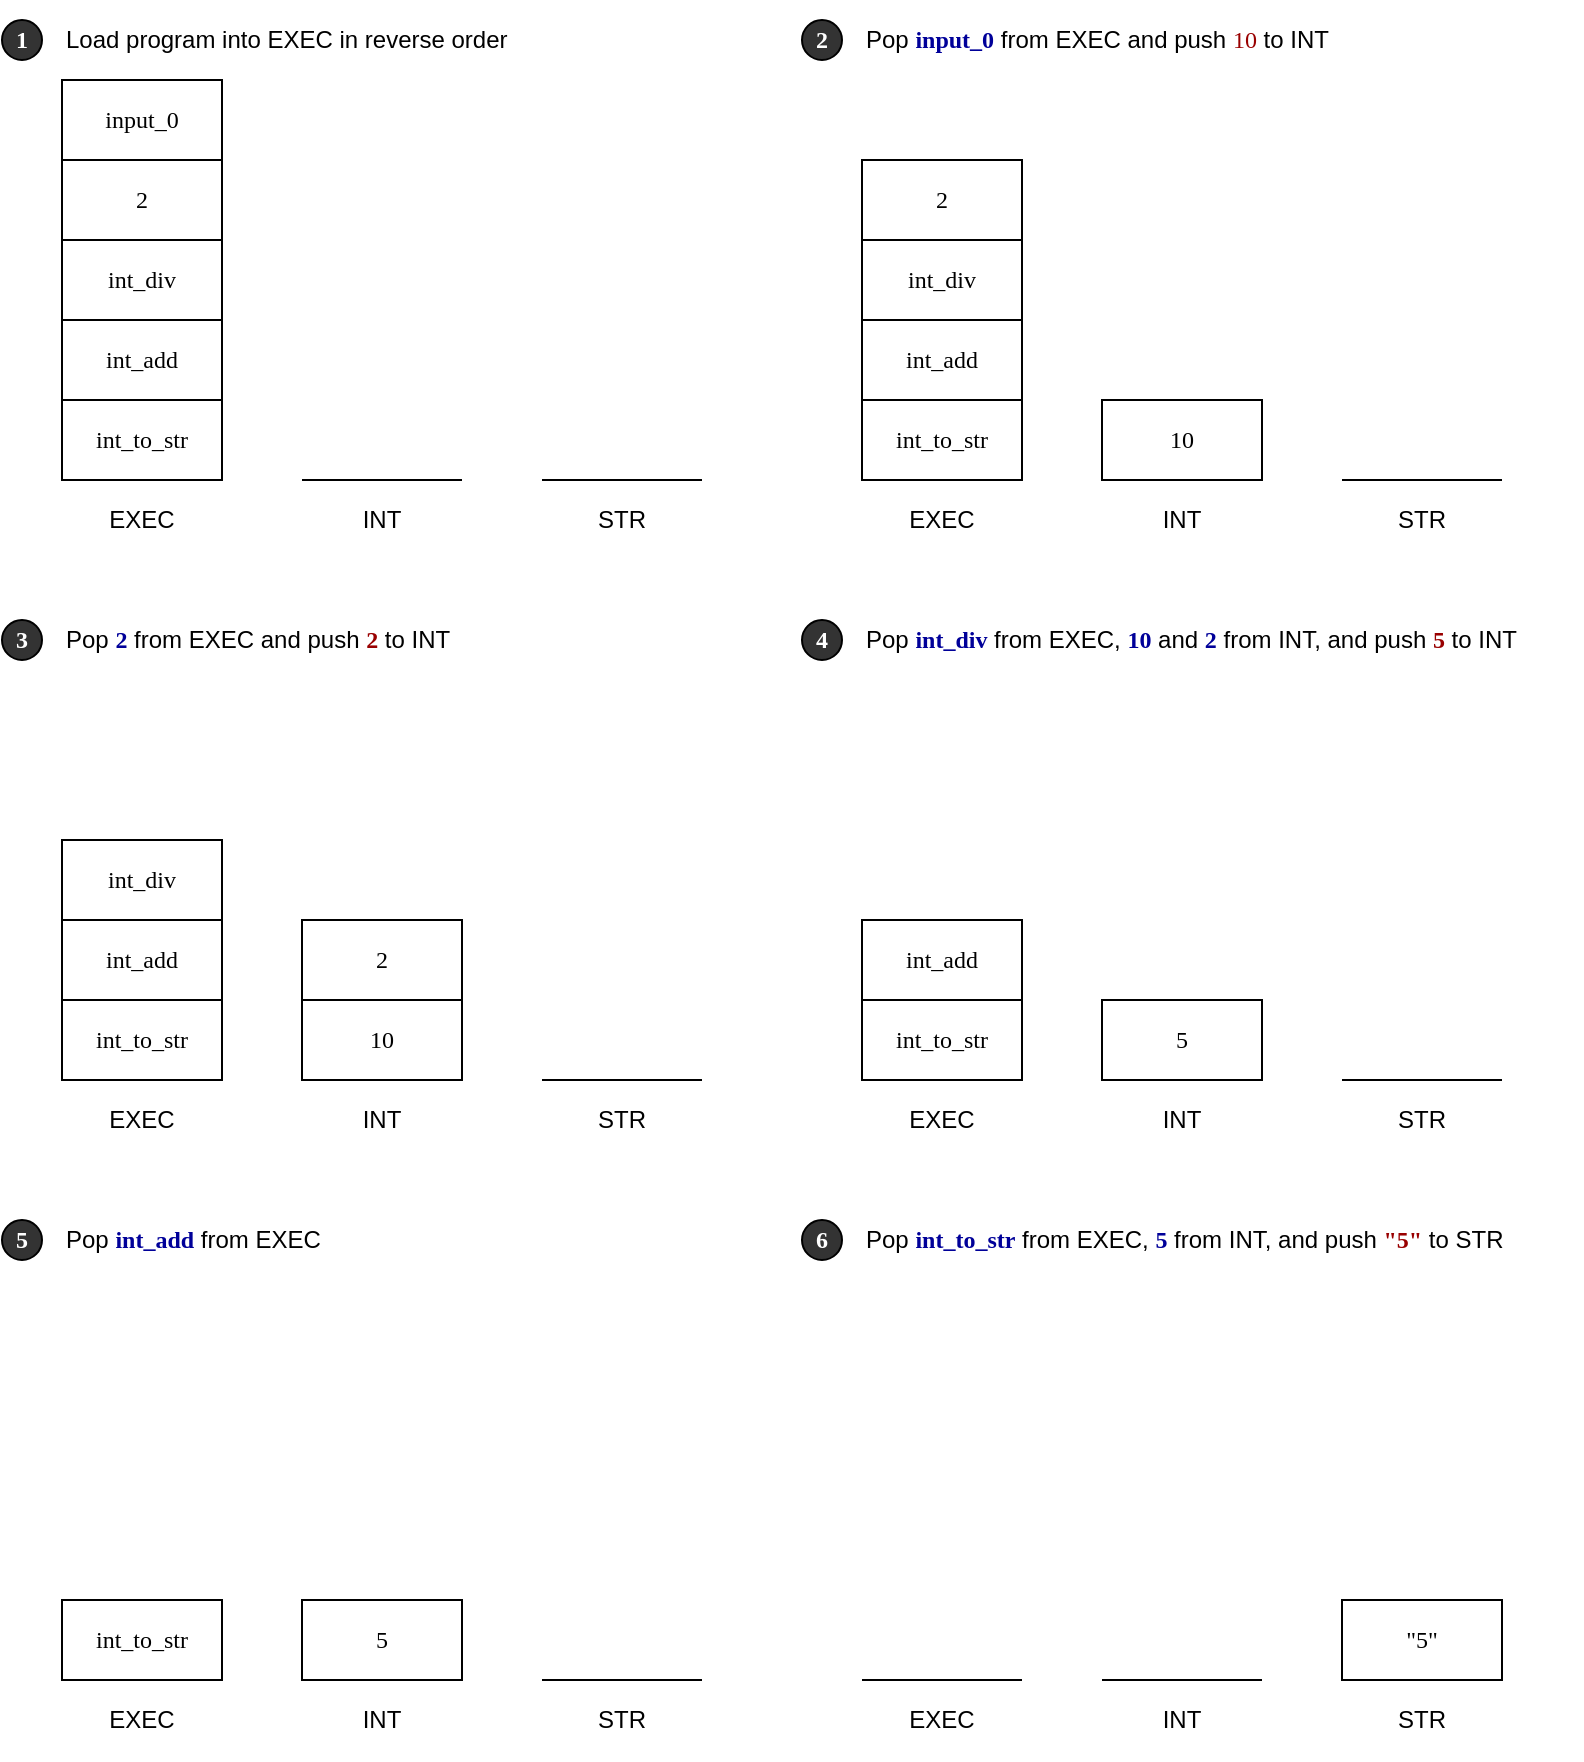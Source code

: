 <mxfile pages="4">
    <diagram id="H7Iwgl3brvasWlT-_a3R" name="Push">
        <mxGraphModel dx="992" dy="675" grid="1" gridSize="10" guides="1" tooltips="1" connect="1" arrows="1" fold="1" page="1" pageScale="1" pageWidth="400" pageHeight="300" math="0" shadow="0">
            <root>
                <mxCell id="0"/>
                <mxCell id="1" parent="0"/>
                <mxCell id="16" value="input_0" style="rounded=0;whiteSpace=wrap;html=1;fillColor=none;fontFamily=Lucida Console;" parent="1" vertex="1">
                    <mxGeometry x="40" y="40" width="80" height="40" as="geometry"/>
                </mxCell>
                <mxCell id="6xQM8Q6v_0f8D6LPPU9K-16" value="2" style="rounded=0;whiteSpace=wrap;html=1;fillColor=none;fontFamily=Lucida Console;" parent="1" vertex="1">
                    <mxGeometry x="40" y="80" width="80" height="40" as="geometry"/>
                </mxCell>
                <mxCell id="6xQM8Q6v_0f8D6LPPU9K-18" value="EXEC" style="text;html=1;strokeColor=none;fillColor=none;align=center;verticalAlign=middle;whiteSpace=wrap;rounded=0;" parent="1" vertex="1">
                    <mxGeometry x="40" y="240" width="80" height="40" as="geometry"/>
                </mxCell>
                <mxCell id="6xQM8Q6v_0f8D6LPPU9K-19" value="int_div" style="rounded=0;whiteSpace=wrap;html=1;fillColor=none;fontFamily=Lucida Console;" parent="1" vertex="1">
                    <mxGeometry x="40" y="120" width="80" height="40" as="geometry"/>
                </mxCell>
                <mxCell id="WNEHJ5weRsav_e6VtRck-16" value="int_to_str" style="rounded=0;whiteSpace=wrap;html=1;fillColor=none;fontFamily=Lucida Console;" parent="1" vertex="1">
                    <mxGeometry x="40" y="200" width="80" height="40" as="geometry"/>
                </mxCell>
                <mxCell id="WNEHJ5weRsav_e6VtRck-17" value="int_add" style="rounded=0;whiteSpace=wrap;html=1;fillColor=none;fontFamily=Lucida Console;" parent="1" vertex="1">
                    <mxGeometry x="40" y="160" width="80" height="40" as="geometry"/>
                </mxCell>
                <mxCell id="WNEHJ5weRsav_e6VtRck-18" value="INT" style="text;html=1;strokeColor=none;fillColor=none;align=center;verticalAlign=middle;whiteSpace=wrap;rounded=0;" parent="1" vertex="1">
                    <mxGeometry x="160" y="240" width="80" height="40" as="geometry"/>
                </mxCell>
                <mxCell id="WNEHJ5weRsav_e6VtRck-19" value="STR" style="text;html=1;strokeColor=none;fillColor=none;align=center;verticalAlign=middle;whiteSpace=wrap;rounded=0;" parent="1" vertex="1">
                    <mxGeometry x="280" y="240" width="80" height="40" as="geometry"/>
                </mxCell>
                <mxCell id="WNEHJ5weRsav_e6VtRck-20" value="" style="endArrow=none;html=1;fontFamily=Lucida Console;exitX=0;exitY=0;exitDx=0;exitDy=0;entryX=1;entryY=0;entryDx=0;entryDy=0;" parent="1" source="WNEHJ5weRsav_e6VtRck-18" target="WNEHJ5weRsav_e6VtRck-18" edge="1">
                    <mxGeometry width="50" height="50" relative="1" as="geometry">
                        <mxPoint x="230" y="210" as="sourcePoint"/>
                        <mxPoint x="280" y="160" as="targetPoint"/>
                    </mxGeometry>
                </mxCell>
                <mxCell id="WNEHJ5weRsav_e6VtRck-21" value="" style="endArrow=none;html=1;fontFamily=Lucida Console;exitX=0;exitY=0;exitDx=0;exitDy=0;entryX=1;entryY=0;entryDx=0;entryDy=0;" parent="1" source="WNEHJ5weRsav_e6VtRck-19" target="WNEHJ5weRsav_e6VtRck-19" edge="1">
                    <mxGeometry width="50" height="50" relative="1" as="geometry">
                        <mxPoint x="170" y="250.0" as="sourcePoint"/>
                        <mxPoint x="250" y="250.0" as="targetPoint"/>
                    </mxGeometry>
                </mxCell>
                <mxCell id="WNEHJ5weRsav_e6VtRck-22" value="10" style="rounded=0;whiteSpace=wrap;html=1;fillColor=none;fontFamily=Lucida Console;strokeColor=#000000;" parent="1" vertex="1">
                    <mxGeometry x="560" y="200" width="80" height="40" as="geometry"/>
                </mxCell>
                <mxCell id="WNEHJ5weRsav_e6VtRck-23" value="2" style="rounded=0;whiteSpace=wrap;html=1;fillColor=none;fontFamily=Lucida Console;" parent="1" vertex="1">
                    <mxGeometry x="440" y="80" width="80" height="40" as="geometry"/>
                </mxCell>
                <mxCell id="WNEHJ5weRsav_e6VtRck-24" value="EXEC" style="text;html=1;strokeColor=none;fillColor=none;align=center;verticalAlign=middle;whiteSpace=wrap;rounded=0;" parent="1" vertex="1">
                    <mxGeometry x="440" y="240" width="80" height="40" as="geometry"/>
                </mxCell>
                <mxCell id="WNEHJ5weRsav_e6VtRck-25" value="int_div" style="rounded=0;whiteSpace=wrap;html=1;fillColor=none;fontFamily=Lucida Console;" parent="1" vertex="1">
                    <mxGeometry x="440" y="120" width="80" height="40" as="geometry"/>
                </mxCell>
                <mxCell id="WNEHJ5weRsav_e6VtRck-26" value="int_to_str" style="rounded=0;whiteSpace=wrap;html=1;fillColor=none;fontFamily=Lucida Console;" parent="1" vertex="1">
                    <mxGeometry x="440" y="200" width="80" height="40" as="geometry"/>
                </mxCell>
                <mxCell id="WNEHJ5weRsav_e6VtRck-27" value="int_add" style="rounded=0;whiteSpace=wrap;html=1;fillColor=none;fontFamily=Lucida Console;" parent="1" vertex="1">
                    <mxGeometry x="440" y="160" width="80" height="40" as="geometry"/>
                </mxCell>
                <mxCell id="WNEHJ5weRsav_e6VtRck-28" value="INT" style="text;html=1;strokeColor=none;fillColor=none;align=center;verticalAlign=middle;whiteSpace=wrap;rounded=0;" parent="1" vertex="1">
                    <mxGeometry x="560" y="240" width="80" height="40" as="geometry"/>
                </mxCell>
                <mxCell id="WNEHJ5weRsav_e6VtRck-29" value="STR" style="text;html=1;strokeColor=none;fillColor=none;align=center;verticalAlign=middle;whiteSpace=wrap;rounded=0;" parent="1" vertex="1">
                    <mxGeometry x="680" y="240" width="80" height="40" as="geometry"/>
                </mxCell>
                <mxCell id="WNEHJ5weRsav_e6VtRck-31" value="" style="endArrow=none;html=1;fontFamily=Lucida Console;exitX=0;exitY=0;exitDx=0;exitDy=0;entryX=1;entryY=0;entryDx=0;entryDy=0;" parent="1" source="WNEHJ5weRsav_e6VtRck-29" target="WNEHJ5weRsav_e6VtRck-29" edge="1">
                    <mxGeometry width="50" height="50" relative="1" as="geometry">
                        <mxPoint x="570" y="250.0" as="sourcePoint"/>
                        <mxPoint x="650" y="250.0" as="targetPoint"/>
                    </mxGeometry>
                </mxCell>
                <mxCell id="WNEHJ5weRsav_e6VtRck-32" value="10" style="rounded=0;whiteSpace=wrap;html=1;fillColor=none;fontFamily=Lucida Console;" parent="1" vertex="1">
                    <mxGeometry x="160" y="500" width="80" height="40" as="geometry"/>
                </mxCell>
                <mxCell id="WNEHJ5weRsav_e6VtRck-33" value="2" style="rounded=0;whiteSpace=wrap;html=1;fillColor=none;fontFamily=Lucida Console;strokeColor=#000000;" parent="1" vertex="1">
                    <mxGeometry x="160" y="460" width="80" height="40" as="geometry"/>
                </mxCell>
                <mxCell id="WNEHJ5weRsav_e6VtRck-34" value="EXEC" style="text;html=1;strokeColor=none;fillColor=none;align=center;verticalAlign=middle;whiteSpace=wrap;rounded=0;" parent="1" vertex="1">
                    <mxGeometry x="40" y="540" width="80" height="40" as="geometry"/>
                </mxCell>
                <mxCell id="WNEHJ5weRsav_e6VtRck-35" value="int_div" style="rounded=0;whiteSpace=wrap;html=1;fillColor=none;fontFamily=Lucida Console;" parent="1" vertex="1">
                    <mxGeometry x="40" y="420" width="80" height="40" as="geometry"/>
                </mxCell>
                <mxCell id="WNEHJ5weRsav_e6VtRck-36" value="int_to_str" style="rounded=0;whiteSpace=wrap;html=1;fillColor=none;fontFamily=Lucida Console;" parent="1" vertex="1">
                    <mxGeometry x="40" y="500" width="80" height="40" as="geometry"/>
                </mxCell>
                <mxCell id="WNEHJ5weRsav_e6VtRck-37" value="int_add" style="rounded=0;whiteSpace=wrap;html=1;fillColor=none;fontFamily=Lucida Console;" parent="1" vertex="1">
                    <mxGeometry x="40" y="460" width="80" height="40" as="geometry"/>
                </mxCell>
                <mxCell id="WNEHJ5weRsav_e6VtRck-38" value="INT" style="text;html=1;strokeColor=none;fillColor=none;align=center;verticalAlign=middle;whiteSpace=wrap;rounded=0;" parent="1" vertex="1">
                    <mxGeometry x="160" y="540" width="80" height="40" as="geometry"/>
                </mxCell>
                <mxCell id="WNEHJ5weRsav_e6VtRck-39" value="STR" style="text;html=1;strokeColor=none;fillColor=none;align=center;verticalAlign=middle;whiteSpace=wrap;rounded=0;" parent="1" vertex="1">
                    <mxGeometry x="280" y="540" width="80" height="40" as="geometry"/>
                </mxCell>
                <mxCell id="WNEHJ5weRsav_e6VtRck-40" value="" style="endArrow=none;html=1;fontFamily=Lucida Console;exitX=0;exitY=0;exitDx=0;exitDy=0;entryX=1;entryY=0;entryDx=0;entryDy=0;" parent="1" source="WNEHJ5weRsav_e6VtRck-39" target="WNEHJ5weRsav_e6VtRck-39" edge="1">
                    <mxGeometry width="50" height="50" relative="1" as="geometry">
                        <mxPoint x="170" y="550.0" as="sourcePoint"/>
                        <mxPoint x="250" y="550.0" as="targetPoint"/>
                    </mxGeometry>
                </mxCell>
                <mxCell id="WNEHJ5weRsav_e6VtRck-41" value="5" style="rounded=0;whiteSpace=wrap;html=1;fillColor=none;fontFamily=Lucida Console;strokeColor=#000000;" parent="1" vertex="1">
                    <mxGeometry x="560" y="500" width="80" height="40" as="geometry"/>
                </mxCell>
                <mxCell id="WNEHJ5weRsav_e6VtRck-43" value="EXEC" style="text;html=1;strokeColor=none;fillColor=none;align=center;verticalAlign=middle;whiteSpace=wrap;rounded=0;" parent="1" vertex="1">
                    <mxGeometry x="440" y="540" width="80" height="40" as="geometry"/>
                </mxCell>
                <mxCell id="WNEHJ5weRsav_e6VtRck-45" value="int_to_str" style="rounded=0;whiteSpace=wrap;html=1;fillColor=none;fontFamily=Lucida Console;" parent="1" vertex="1">
                    <mxGeometry x="440" y="500" width="80" height="40" as="geometry"/>
                </mxCell>
                <mxCell id="WNEHJ5weRsav_e6VtRck-46" value="int_add" style="rounded=0;whiteSpace=wrap;html=1;fillColor=none;fontFamily=Lucida Console;" parent="1" vertex="1">
                    <mxGeometry x="440" y="460" width="80" height="40" as="geometry"/>
                </mxCell>
                <mxCell id="WNEHJ5weRsav_e6VtRck-47" value="INT" style="text;html=1;strokeColor=none;fillColor=none;align=center;verticalAlign=middle;whiteSpace=wrap;rounded=0;" parent="1" vertex="1">
                    <mxGeometry x="560" y="540" width="80" height="40" as="geometry"/>
                </mxCell>
                <mxCell id="WNEHJ5weRsav_e6VtRck-48" value="STR" style="text;html=1;strokeColor=none;fillColor=none;align=center;verticalAlign=middle;whiteSpace=wrap;rounded=0;" parent="1" vertex="1">
                    <mxGeometry x="680" y="540" width="80" height="40" as="geometry"/>
                </mxCell>
                <mxCell id="WNEHJ5weRsav_e6VtRck-49" value="" style="endArrow=none;html=1;fontFamily=Lucida Console;exitX=0;exitY=0;exitDx=0;exitDy=0;entryX=1;entryY=0;entryDx=0;entryDy=0;" parent="1" source="WNEHJ5weRsav_e6VtRck-48" target="WNEHJ5weRsav_e6VtRck-48" edge="1">
                    <mxGeometry width="50" height="50" relative="1" as="geometry">
                        <mxPoint x="570" y="550.0" as="sourcePoint"/>
                        <mxPoint x="650" y="550.0" as="targetPoint"/>
                    </mxGeometry>
                </mxCell>
                <mxCell id="WNEHJ5weRsav_e6VtRck-50" value="5" style="rounded=0;whiteSpace=wrap;html=1;fillColor=none;fontFamily=Lucida Console;" parent="1" vertex="1">
                    <mxGeometry x="160" y="800" width="80" height="40" as="geometry"/>
                </mxCell>
                <mxCell id="WNEHJ5weRsav_e6VtRck-51" value="EXEC" style="text;html=1;strokeColor=none;fillColor=none;align=center;verticalAlign=middle;whiteSpace=wrap;rounded=0;" parent="1" vertex="1">
                    <mxGeometry x="40" y="840" width="80" height="40" as="geometry"/>
                </mxCell>
                <mxCell id="WNEHJ5weRsav_e6VtRck-52" value="int_to_str" style="rounded=0;whiteSpace=wrap;html=1;fillColor=none;fontFamily=Lucida Console;" parent="1" vertex="1">
                    <mxGeometry x="40" y="800" width="80" height="40" as="geometry"/>
                </mxCell>
                <mxCell id="WNEHJ5weRsav_e6VtRck-54" value="INT" style="text;html=1;strokeColor=none;fillColor=none;align=center;verticalAlign=middle;whiteSpace=wrap;rounded=0;" parent="1" vertex="1">
                    <mxGeometry x="160" y="840" width="80" height="40" as="geometry"/>
                </mxCell>
                <mxCell id="WNEHJ5weRsav_e6VtRck-55" value="STR" style="text;html=1;strokeColor=none;fillColor=none;align=center;verticalAlign=middle;whiteSpace=wrap;rounded=0;" parent="1" vertex="1">
                    <mxGeometry x="280" y="840" width="80" height="40" as="geometry"/>
                </mxCell>
                <mxCell id="WNEHJ5weRsav_e6VtRck-56" value="" style="endArrow=none;html=1;fontFamily=Lucida Console;exitX=0;exitY=0;exitDx=0;exitDy=0;entryX=1;entryY=0;entryDx=0;entryDy=0;" parent="1" source="WNEHJ5weRsav_e6VtRck-55" target="WNEHJ5weRsav_e6VtRck-55" edge="1">
                    <mxGeometry width="50" height="50" relative="1" as="geometry">
                        <mxPoint x="170" y="850.0" as="sourcePoint"/>
                        <mxPoint x="250" y="850.0" as="targetPoint"/>
                    </mxGeometry>
                </mxCell>
                <mxCell id="WNEHJ5weRsav_e6VtRck-57" value="&quot;5&quot;" style="rounded=0;whiteSpace=wrap;html=1;fillColor=none;fontFamily=Lucida Console;strokeColor=#000000;" parent="1" vertex="1">
                    <mxGeometry x="680" y="800" width="80" height="40" as="geometry"/>
                </mxCell>
                <mxCell id="WNEHJ5weRsav_e6VtRck-58" value="EXEC" style="text;html=1;strokeColor=none;fillColor=none;align=center;verticalAlign=middle;whiteSpace=wrap;rounded=0;" parent="1" vertex="1">
                    <mxGeometry x="440" y="840" width="80" height="40" as="geometry"/>
                </mxCell>
                <mxCell id="WNEHJ5weRsav_e6VtRck-60" value="INT" style="text;html=1;strokeColor=none;fillColor=none;align=center;verticalAlign=middle;whiteSpace=wrap;rounded=0;" parent="1" vertex="1">
                    <mxGeometry x="560" y="840" width="80" height="40" as="geometry"/>
                </mxCell>
                <mxCell id="WNEHJ5weRsav_e6VtRck-61" value="STR" style="text;html=1;strokeColor=none;fillColor=none;align=center;verticalAlign=middle;whiteSpace=wrap;rounded=0;" parent="1" vertex="1">
                    <mxGeometry x="680" y="840" width="80" height="40" as="geometry"/>
                </mxCell>
                <mxCell id="WNEHJ5weRsav_e6VtRck-63" value="" style="endArrow=none;html=1;fontFamily=Lucida Console;exitX=0;exitY=0;exitDx=0;exitDy=0;entryX=1;entryY=0;entryDx=0;entryDy=0;" parent="1" source="WNEHJ5weRsav_e6VtRck-58" target="WNEHJ5weRsav_e6VtRck-58" edge="1">
                    <mxGeometry width="50" height="50" relative="1" as="geometry">
                        <mxPoint x="290" y="850" as="sourcePoint"/>
                        <mxPoint x="370" y="850" as="targetPoint"/>
                    </mxGeometry>
                </mxCell>
                <mxCell id="WNEHJ5weRsav_e6VtRck-64" value="" style="endArrow=none;html=1;fontFamily=Lucida Console;exitX=0;exitY=0;exitDx=0;exitDy=0;entryX=1;entryY=0;entryDx=0;entryDy=0;" parent="1" source="WNEHJ5weRsav_e6VtRck-60" target="WNEHJ5weRsav_e6VtRck-60" edge="1">
                    <mxGeometry width="50" height="50" relative="1" as="geometry">
                        <mxPoint x="450" y="850" as="sourcePoint"/>
                        <mxPoint x="530" y="850" as="targetPoint"/>
                    </mxGeometry>
                </mxCell>
                <mxCell id="WNEHJ5weRsav_e6VtRck-66" value="1" style="ellipse;whiteSpace=wrap;html=1;aspect=fixed;fontFamily=Lucida Console;fillColor=#333333;fontStyle=1;fontColor=#FFFFFF;" parent="1" vertex="1">
                    <mxGeometry x="10" y="10" width="20" height="20" as="geometry"/>
                </mxCell>
                <mxCell id="WNEHJ5weRsav_e6VtRck-67" value="2" style="ellipse;whiteSpace=wrap;html=1;aspect=fixed;fontFamily=Lucida Console;fillColor=#333333;fontStyle=1;fontColor=#FFFFFF;" parent="1" vertex="1">
                    <mxGeometry x="410" y="10" width="20" height="20" as="geometry"/>
                </mxCell>
                <mxCell id="WNEHJ5weRsav_e6VtRck-68" value="3" style="ellipse;whiteSpace=wrap;html=1;aspect=fixed;fontFamily=Lucida Console;fillColor=#333333;fontStyle=1;fontColor=#FFFFFF;" parent="1" vertex="1">
                    <mxGeometry x="10" y="310" width="20" height="20" as="geometry"/>
                </mxCell>
                <mxCell id="WNEHJ5weRsav_e6VtRck-69" value="4" style="ellipse;whiteSpace=wrap;html=1;aspect=fixed;fontFamily=Lucida Console;fillColor=#333333;fontStyle=1;fontColor=#FFFFFF;" parent="1" vertex="1">
                    <mxGeometry x="410" y="310" width="20" height="20" as="geometry"/>
                </mxCell>
                <mxCell id="WNEHJ5weRsav_e6VtRck-70" value="5" style="ellipse;whiteSpace=wrap;html=1;aspect=fixed;fontFamily=Lucida Console;fillColor=#333333;fontStyle=1;fontColor=#FFFFFF;" parent="1" vertex="1">
                    <mxGeometry x="10" y="610" width="20" height="20" as="geometry"/>
                </mxCell>
                <mxCell id="WNEHJ5weRsav_e6VtRck-71" value="6" style="ellipse;whiteSpace=wrap;html=1;aspect=fixed;fontFamily=Lucida Console;fillColor=#333333;fontStyle=1;fontColor=#FFFFFF;" parent="1" vertex="1">
                    <mxGeometry x="410" y="610" width="20" height="20" as="geometry"/>
                </mxCell>
                <mxCell id="WNEHJ5weRsav_e6VtRck-72" value="Load program into EXEC in reverse order" style="text;html=1;strokeColor=none;fillColor=none;align=left;verticalAlign=middle;whiteSpace=wrap;rounded=0;fontFamily=Helvetica;fontColor=#000000;" parent="1" vertex="1">
                    <mxGeometry x="40" width="360" height="40" as="geometry"/>
                </mxCell>
                <mxCell id="WNEHJ5weRsav_e6VtRck-73" value="Pop &lt;font color=&quot;#000099&quot; face=&quot;Lucida Console&quot;&gt;&lt;b&gt;input_0&lt;/b&gt;&lt;/font&gt; from EXEC and push &lt;font color=&quot;#990000&quot; face=&quot;Lucida Console&quot;&gt;10&lt;/font&gt; to INT" style="text;html=1;strokeColor=none;fillColor=none;align=left;verticalAlign=middle;whiteSpace=wrap;rounded=0;fontFamily=Helvetica;fontColor=#000000;" parent="1" vertex="1">
                    <mxGeometry x="440" width="360" height="40" as="geometry"/>
                </mxCell>
                <mxCell id="18" value="Pop &lt;font color=&quot;#000099&quot; face=&quot;Lucida Console&quot;&gt;&lt;b&gt;2&lt;/b&gt;&lt;/font&gt; from EXEC and push &lt;font face=&quot;Lucida Console&quot; color=&quot;#990000&quot;&gt;&lt;b&gt;2&lt;/b&gt;&lt;/font&gt; to INT" style="text;html=1;strokeColor=none;fillColor=none;align=left;verticalAlign=middle;whiteSpace=wrap;rounded=0;fontFamily=Helvetica;fontColor=#000000;" parent="1" vertex="1">
                    <mxGeometry x="40" y="300" width="360" height="40" as="geometry"/>
                </mxCell>
                <mxCell id="19" value="Pop &lt;font color=&quot;#000099&quot; face=&quot;Lucida Console&quot;&gt;&lt;b&gt;int_div&lt;/b&gt;&lt;/font&gt;&amp;nbsp;from EXEC, &lt;font color=&quot;#000099&quot; face=&quot;Lucida Console&quot;&gt;&lt;b&gt;10&lt;/b&gt;&lt;/font&gt; and &lt;font color=&quot;#000099&quot; face=&quot;Lucida Console&quot;&gt;&lt;b&gt;2&lt;/b&gt;&lt;/font&gt; from INT, and push &lt;font color=&quot;#990000&quot; face=&quot;Lucida Console&quot;&gt;&lt;b&gt;5&lt;/b&gt;&lt;/font&gt; to INT" style="text;html=1;strokeColor=none;fillColor=none;align=left;verticalAlign=middle;whiteSpace=wrap;rounded=0;fontFamily=Helvetica;fontColor=#000000;" parent="1" vertex="1">
                    <mxGeometry x="440" y="300" width="360" height="40" as="geometry"/>
                </mxCell>
                <mxCell id="20" value="Pop &lt;font color=&quot;#000099&quot; face=&quot;Lucida Console&quot;&gt;&lt;b&gt;int_add&lt;/b&gt;&lt;/font&gt;&amp;nbsp;from EXEC" style="text;html=1;strokeColor=none;fillColor=none;align=left;verticalAlign=middle;whiteSpace=wrap;rounded=0;fontFamily=Helvetica;fontColor=#000000;" parent="1" vertex="1">
                    <mxGeometry x="40" y="600" width="360" height="40" as="geometry"/>
                </mxCell>
                <mxCell id="21" value="Pop &lt;font color=&quot;#000099&quot; face=&quot;Lucida Console&quot;&gt;&lt;b&gt;int_to_str&lt;/b&gt;&lt;/font&gt; from EXEC, &lt;font color=&quot;#000099&quot; face=&quot;Lucida Console&quot;&gt;&lt;b&gt;5&lt;/b&gt;&lt;/font&gt; from INT, and push &lt;font color=&quot;#990000&quot; face=&quot;Lucida Console&quot;&gt;&lt;b&gt;&quot;5&quot;&lt;/b&gt;&lt;/font&gt; to STR" style="text;html=1;strokeColor=none;fillColor=none;align=left;verticalAlign=middle;whiteSpace=wrap;rounded=0;fontFamily=Helvetica;fontColor=#000000;" parent="1" vertex="1">
                    <mxGeometry x="440" y="600" width="360" height="40" as="geometry"/>
                </mxCell>
            </root>
        </mxGraphModel>
    </diagram>
    <diagram id="cd3K20fKQtpPDqucXLkY" name="Crossover">
        <mxGraphModel dx="493" dy="902" grid="1" gridSize="10" guides="1" tooltips="1" connect="1" arrows="1" fold="1" page="1" pageScale="1" pageWidth="400" pageHeight="300" math="0" shadow="0">
            <root>
                <mxCell id="0"/>
                <mxCell id="1" parent="0"/>
                <mxCell id="odaUYaOTkoWNbO_-5UAi-1" value="y" style="rounded=1;whiteSpace=wrap;html=1;fillColor=#D5E8D4;fontFamily=Lucida Console;" parent="1" vertex="1">
                    <mxGeometry x="130" y="100" width="40" height="40" as="geometry"/>
                </mxCell>
                <mxCell id="odaUYaOTkoWNbO_-5UAi-3" value="1" style="rounded=1;whiteSpace=wrap;html=1;fillColor=#D5E8D4;fontFamily=Lucida Console;" parent="1" vertex="1">
                    <mxGeometry x="100" y="160" width="40" height="40" as="geometry"/>
                </mxCell>
                <mxCell id="odaUYaOTkoWNbO_-5UAi-4" value="x" style="rounded=1;whiteSpace=wrap;html=1;fillColor=#D5E8D4;fontFamily=Lucida Console;" parent="1" vertex="1">
                    <mxGeometry x="40" y="160" width="40" height="40" as="geometry"/>
                </mxCell>
                <mxCell id="odaUYaOTkoWNbO_-5UAi-5" value="sub" style="rounded=1;whiteSpace=wrap;html=1;fillColor=#D5E8D4;fontFamily=Lucida Console;" parent="1" vertex="1">
                    <mxGeometry x="70" y="100" width="40" height="40" as="geometry"/>
                </mxCell>
                <mxCell id="odaUYaOTkoWNbO_-5UAi-6" value="mult" style="rounded=1;whiteSpace=wrap;html=1;fillColor=#D5E8D4;fontFamily=Lucida Console;" parent="1" vertex="1">
                    <mxGeometry x="100" y="40" width="40" height="40" as="geometry"/>
                </mxCell>
                <mxCell id="odaUYaOTkoWNbO_-5UAi-7" value="" style="endArrow=none;html=1;rounded=0;exitX=0.5;exitY=0;exitDx=0;exitDy=0;entryX=0.5;entryY=1;entryDx=0;entryDy=0;fontFamily=Lucida Console;" parent="1" source="odaUYaOTkoWNbO_-5UAi-5" target="odaUYaOTkoWNbO_-5UAi-6" edge="1">
                    <mxGeometry width="50" height="50" relative="1" as="geometry">
                        <mxPoint x="170" y="120" as="sourcePoint"/>
                        <mxPoint x="220" y="70" as="targetPoint"/>
                    </mxGeometry>
                </mxCell>
                <mxCell id="odaUYaOTkoWNbO_-5UAi-8" value="" style="endArrow=none;html=1;rounded=0;exitX=0.5;exitY=0;exitDx=0;exitDy=0;entryX=0.5;entryY=1;entryDx=0;entryDy=0;fontFamily=Lucida Console;" parent="1" source="odaUYaOTkoWNbO_-5UAi-1" target="odaUYaOTkoWNbO_-5UAi-6" edge="1">
                    <mxGeometry width="50" height="50" relative="1" as="geometry">
                        <mxPoint x="100" y="110" as="sourcePoint"/>
                        <mxPoint x="130" y="90.0" as="targetPoint"/>
                    </mxGeometry>
                </mxCell>
                <mxCell id="odaUYaOTkoWNbO_-5UAi-9" value="" style="endArrow=none;html=1;rounded=0;exitX=0.5;exitY=0;exitDx=0;exitDy=0;entryX=0.5;entryY=1;entryDx=0;entryDy=0;fontFamily=Lucida Console;" parent="1" source="odaUYaOTkoWNbO_-5UAi-4" target="odaUYaOTkoWNbO_-5UAi-5" edge="1">
                    <mxGeometry width="50" height="50" relative="1" as="geometry">
                        <mxPoint x="110" y="120" as="sourcePoint"/>
                        <mxPoint x="140" y="100.0" as="targetPoint"/>
                    </mxGeometry>
                </mxCell>
                <mxCell id="odaUYaOTkoWNbO_-5UAi-10" value="" style="endArrow=none;html=1;rounded=0;exitX=0.5;exitY=0;exitDx=0;exitDy=0;entryX=0.5;entryY=1;entryDx=0;entryDy=0;fontFamily=Lucida Console;" parent="1" source="odaUYaOTkoWNbO_-5UAi-3" target="odaUYaOTkoWNbO_-5UAi-5" edge="1">
                    <mxGeometry width="50" height="50" relative="1" as="geometry">
                        <mxPoint x="70" y="170" as="sourcePoint"/>
                        <mxPoint x="100" y="150" as="targetPoint"/>
                    </mxGeometry>
                </mxCell>
                <mxCell id="odaUYaOTkoWNbO_-5UAi-11" value="sin" style="rounded=1;whiteSpace=wrap;html=1;fillColor=#D4E1F5;fontFamily=Lucida Console;" parent="1" vertex="1">
                    <mxGeometry x="320" y="100" width="40" height="40" as="geometry"/>
                </mxCell>
                <mxCell id="odaUYaOTkoWNbO_-5UAi-12" value="y" style="rounded=1;whiteSpace=wrap;html=1;fillColor=#D4E1F5;fontFamily=Lucida Console;" parent="1" vertex="1">
                    <mxGeometry x="320" y="160" width="40" height="40" as="geometry"/>
                </mxCell>
                <mxCell id="odaUYaOTkoWNbO_-5UAi-13" value="x" style="rounded=1;whiteSpace=wrap;html=1;fillColor=#D4E1F5;fontFamily=Lucida Console;" parent="1" vertex="1">
                    <mxGeometry x="260" y="160" width="40" height="40" as="geometry"/>
                </mxCell>
                <mxCell id="odaUYaOTkoWNbO_-5UAi-14" value="neg" style="rounded=1;whiteSpace=wrap;html=1;fillColor=#D4E1F5;fontFamily=Lucida Console;" parent="1" vertex="1">
                    <mxGeometry x="260" y="100" width="40" height="40" as="geometry"/>
                </mxCell>
                <mxCell id="odaUYaOTkoWNbO_-5UAi-15" value="add" style="rounded=1;whiteSpace=wrap;html=1;fillColor=#D4E1F5;fontFamily=Lucida Console;" parent="1" vertex="1">
                    <mxGeometry x="290" y="40" width="40" height="40" as="geometry"/>
                </mxCell>
                <mxCell id="odaUYaOTkoWNbO_-5UAi-16" value="" style="endArrow=none;html=1;rounded=0;exitX=0.5;exitY=0;exitDx=0;exitDy=0;entryX=0.5;entryY=1;entryDx=0;entryDy=0;fontFamily=Lucida Console;" parent="1" source="odaUYaOTkoWNbO_-5UAi-14" target="odaUYaOTkoWNbO_-5UAi-15" edge="1">
                    <mxGeometry width="50" height="50" relative="1" as="geometry">
                        <mxPoint x="360" y="120" as="sourcePoint"/>
                        <mxPoint x="410" y="70" as="targetPoint"/>
                    </mxGeometry>
                </mxCell>
                <mxCell id="odaUYaOTkoWNbO_-5UAi-17" value="" style="endArrow=none;html=1;rounded=0;exitX=0.5;exitY=0;exitDx=0;exitDy=0;entryX=0.5;entryY=1;entryDx=0;entryDy=0;fontFamily=Lucida Console;" parent="1" source="odaUYaOTkoWNbO_-5UAi-11" target="odaUYaOTkoWNbO_-5UAi-15" edge="1">
                    <mxGeometry width="50" height="50" relative="1" as="geometry">
                        <mxPoint x="290" y="110" as="sourcePoint"/>
                        <mxPoint x="320" y="90.0" as="targetPoint"/>
                    </mxGeometry>
                </mxCell>
                <mxCell id="odaUYaOTkoWNbO_-5UAi-18" value="" style="endArrow=none;html=1;rounded=0;exitX=0.5;exitY=0;exitDx=0;exitDy=0;entryX=0.5;entryY=1;entryDx=0;entryDy=0;fontFamily=Lucida Console;" parent="1" source="odaUYaOTkoWNbO_-5UAi-13" target="odaUYaOTkoWNbO_-5UAi-14" edge="1">
                    <mxGeometry width="50" height="50" relative="1" as="geometry">
                        <mxPoint x="300" y="120" as="sourcePoint"/>
                        <mxPoint x="330" y="100.0" as="targetPoint"/>
                    </mxGeometry>
                </mxCell>
                <mxCell id="odaUYaOTkoWNbO_-5UAi-20" value="" style="endArrow=none;html=1;rounded=0;entryX=0.5;entryY=1;entryDx=0;entryDy=0;exitX=0.5;exitY=0;exitDx=0;exitDy=0;fontFamily=Lucida Console;" parent="1" source="odaUYaOTkoWNbO_-5UAi-12" target="odaUYaOTkoWNbO_-5UAi-11" edge="1">
                    <mxGeometry width="50" height="50" relative="1" as="geometry">
                        <mxPoint x="370" y="180" as="sourcePoint"/>
                        <mxPoint x="330" y="230" as="targetPoint"/>
                    </mxGeometry>
                </mxCell>
                <mxCell id="odaUYaOTkoWNbO_-5UAi-21" value="y" style="rounded=1;whiteSpace=wrap;html=1;fillColor=#D5E8D4;fontFamily=Lucida Console;" parent="1" vertex="1">
                    <mxGeometry x="130" y="360" width="40" height="40" as="geometry"/>
                </mxCell>
                <mxCell id="odaUYaOTkoWNbO_-5UAi-22" value="sin" style="rounded=1;whiteSpace=wrap;html=1;fillColor=#D4E1F5;fontFamily=Lucida Console;" parent="1" vertex="1">
                    <mxGeometry x="100" y="420" width="40" height="40" as="geometry"/>
                </mxCell>
                <mxCell id="odaUYaOTkoWNbO_-5UAi-23" value="x" style="rounded=1;whiteSpace=wrap;html=1;fillColor=#D5E8D4;fontFamily=Lucida Console;" parent="1" vertex="1">
                    <mxGeometry x="40" y="420" width="40" height="40" as="geometry"/>
                </mxCell>
                <mxCell id="odaUYaOTkoWNbO_-5UAi-24" value="sub" style="rounded=1;whiteSpace=wrap;html=1;fillColor=#D5E8D4;fontFamily=Lucida Console;" parent="1" vertex="1">
                    <mxGeometry x="70" y="360" width="40" height="40" as="geometry"/>
                </mxCell>
                <mxCell id="odaUYaOTkoWNbO_-5UAi-25" value="mult" style="rounded=1;whiteSpace=wrap;html=1;fillColor=#D5E8D4;fontFamily=Lucida Console;" parent="1" vertex="1">
                    <mxGeometry x="100" y="300" width="40" height="40" as="geometry"/>
                </mxCell>
                <mxCell id="odaUYaOTkoWNbO_-5UAi-26" value="" style="endArrow=none;html=1;rounded=0;exitX=0.5;exitY=0;exitDx=0;exitDy=0;entryX=0.5;entryY=1;entryDx=0;entryDy=0;fontFamily=Lucida Console;" parent="1" source="odaUYaOTkoWNbO_-5UAi-24" target="odaUYaOTkoWNbO_-5UAi-25" edge="1">
                    <mxGeometry width="50" height="50" relative="1" as="geometry">
                        <mxPoint x="170" y="380" as="sourcePoint"/>
                        <mxPoint x="220" y="330" as="targetPoint"/>
                    </mxGeometry>
                </mxCell>
                <mxCell id="odaUYaOTkoWNbO_-5UAi-27" value="" style="endArrow=none;html=1;rounded=0;exitX=0.5;exitY=0;exitDx=0;exitDy=0;entryX=0.5;entryY=1;entryDx=0;entryDy=0;fontFamily=Lucida Console;" parent="1" source="odaUYaOTkoWNbO_-5UAi-21" target="odaUYaOTkoWNbO_-5UAi-25" edge="1">
                    <mxGeometry width="50" height="50" relative="1" as="geometry">
                        <mxPoint x="100" y="370" as="sourcePoint"/>
                        <mxPoint x="130" y="350.0" as="targetPoint"/>
                    </mxGeometry>
                </mxCell>
                <mxCell id="odaUYaOTkoWNbO_-5UAi-28" value="" style="endArrow=none;html=1;rounded=0;exitX=0.5;exitY=0;exitDx=0;exitDy=0;entryX=0.5;entryY=1;entryDx=0;entryDy=0;fontFamily=Lucida Console;" parent="1" source="odaUYaOTkoWNbO_-5UAi-23" target="odaUYaOTkoWNbO_-5UAi-24" edge="1">
                    <mxGeometry width="50" height="50" relative="1" as="geometry">
                        <mxPoint x="110" y="380" as="sourcePoint"/>
                        <mxPoint x="140" y="360.0" as="targetPoint"/>
                    </mxGeometry>
                </mxCell>
                <mxCell id="odaUYaOTkoWNbO_-5UAi-29" value="" style="endArrow=none;html=1;rounded=0;exitX=0.5;exitY=0;exitDx=0;exitDy=0;entryX=0.5;entryY=1;entryDx=0;entryDy=0;fontFamily=Lucida Console;" parent="1" source="odaUYaOTkoWNbO_-5UAi-22" target="odaUYaOTkoWNbO_-5UAi-24" edge="1">
                    <mxGeometry width="50" height="50" relative="1" as="geometry">
                        <mxPoint x="70" y="430" as="sourcePoint"/>
                        <mxPoint x="100" y="410" as="targetPoint"/>
                    </mxGeometry>
                </mxCell>
                <mxCell id="odaUYaOTkoWNbO_-5UAi-30" value="1" style="rounded=1;whiteSpace=wrap;html=1;fillColor=#D5E8D4;fontFamily=Lucida Console;" parent="1" vertex="1">
                    <mxGeometry x="320" y="360" width="40" height="40" as="geometry"/>
                </mxCell>
                <mxCell id="odaUYaOTkoWNbO_-5UAi-31" value="y" style="rounded=1;whiteSpace=wrap;html=1;fillColor=#D4E1F5;fontFamily=Lucida Console;" parent="1" vertex="1">
                    <mxGeometry x="100" y="480" width="40" height="40" as="geometry"/>
                </mxCell>
                <mxCell id="odaUYaOTkoWNbO_-5UAi-32" value="x" style="rounded=1;whiteSpace=wrap;html=1;fillColor=#D4E1F5;fontFamily=Lucida Console;" parent="1" vertex="1">
                    <mxGeometry x="260" y="420" width="40" height="40" as="geometry"/>
                </mxCell>
                <mxCell id="odaUYaOTkoWNbO_-5UAi-33" value="neg" style="rounded=1;whiteSpace=wrap;html=1;fillColor=#D4E1F5;fontFamily=Lucida Console;" parent="1" vertex="1">
                    <mxGeometry x="260" y="360" width="40" height="40" as="geometry"/>
                </mxCell>
                <mxCell id="odaUYaOTkoWNbO_-5UAi-34" value="add" style="rounded=1;whiteSpace=wrap;html=1;fillColor=#D4E1F5;fontFamily=Lucida Console;" parent="1" vertex="1">
                    <mxGeometry x="290" y="300" width="40" height="40" as="geometry"/>
                </mxCell>
                <mxCell id="odaUYaOTkoWNbO_-5UAi-35" value="" style="endArrow=none;html=1;rounded=0;exitX=0.5;exitY=0;exitDx=0;exitDy=0;entryX=0.5;entryY=1;entryDx=0;entryDy=0;fontFamily=Lucida Console;" parent="1" source="odaUYaOTkoWNbO_-5UAi-33" target="odaUYaOTkoWNbO_-5UAi-34" edge="1">
                    <mxGeometry width="50" height="50" relative="1" as="geometry">
                        <mxPoint x="360" y="380" as="sourcePoint"/>
                        <mxPoint x="410" y="330" as="targetPoint"/>
                    </mxGeometry>
                </mxCell>
                <mxCell id="odaUYaOTkoWNbO_-5UAi-36" value="" style="endArrow=none;html=1;rounded=0;exitX=0.5;exitY=0;exitDx=0;exitDy=0;entryX=0.5;entryY=1;entryDx=0;entryDy=0;fontFamily=Lucida Console;" parent="1" source="odaUYaOTkoWNbO_-5UAi-30" target="odaUYaOTkoWNbO_-5UAi-34" edge="1">
                    <mxGeometry width="50" height="50" relative="1" as="geometry">
                        <mxPoint x="290" y="370" as="sourcePoint"/>
                        <mxPoint x="320" y="350.0" as="targetPoint"/>
                    </mxGeometry>
                </mxCell>
                <mxCell id="odaUYaOTkoWNbO_-5UAi-37" value="" style="endArrow=none;html=1;rounded=0;exitX=0.5;exitY=0;exitDx=0;exitDy=0;entryX=0.5;entryY=1;entryDx=0;entryDy=0;fontFamily=Lucida Console;" parent="1" source="odaUYaOTkoWNbO_-5UAi-32" target="odaUYaOTkoWNbO_-5UAi-33" edge="1">
                    <mxGeometry width="50" height="50" relative="1" as="geometry">
                        <mxPoint x="300" y="380" as="sourcePoint"/>
                        <mxPoint x="330" y="360.0" as="targetPoint"/>
                    </mxGeometry>
                </mxCell>
                <mxCell id="odaUYaOTkoWNbO_-5UAi-38" value="" style="endArrow=none;html=1;rounded=0;entryX=0.5;entryY=1;entryDx=0;entryDy=0;exitX=0.5;exitY=0;exitDx=0;exitDy=0;fontFamily=Lucida Console;" parent="1" source="odaUYaOTkoWNbO_-5UAi-31" target="odaUYaOTkoWNbO_-5UAi-22" edge="1">
                    <mxGeometry width="50" height="50" relative="1" as="geometry">
                        <mxPoint x="380" y="440" as="sourcePoint"/>
                        <mxPoint x="340" y="490" as="targetPoint"/>
                    </mxGeometry>
                </mxCell>
                <mxCell id="odaUYaOTkoWNbO_-5UAi-39" value="" style="rounded=0;whiteSpace=wrap;html=1;fontFamily=Lucida Console;fillColor=none;dashed=1;" parent="1" vertex="1">
                    <mxGeometry x="90" y="150" width="60" height="60" as="geometry"/>
                </mxCell>
                <mxCell id="odaUYaOTkoWNbO_-5UAi-40" value="" style="rounded=0;whiteSpace=wrap;html=1;fontFamily=Lucida Console;fillColor=none;dashed=1;" parent="1" vertex="1">
                    <mxGeometry x="310" y="90" width="60" height="120" as="geometry"/>
                </mxCell>
                <mxCell id="odaUYaOTkoWNbO_-5UAi-42" value="Crossover" style="endArrow=classic;html=1;rounded=0;fontFamily=Helvetica;" parent="1" edge="1">
                    <mxGeometry width="50" height="50" relative="1" as="geometry">
                        <mxPoint x="200" y="220" as="sourcePoint"/>
                        <mxPoint x="200" y="280" as="targetPoint"/>
                    </mxGeometry>
                </mxCell>
            </root>
        </mxGraphModel>
    </diagram>
    <diagram id="H2juK6n-2TGvAY003XPS" name="Mutation">
        <mxGraphModel dx="493" dy="902" grid="1" gridSize="10" guides="1" tooltips="1" connect="1" arrows="1" fold="1" page="1" pageScale="1" pageWidth="400" pageHeight="300" math="0" shadow="0">
            <root>
                <mxCell id="0"/>
                <mxCell id="1" parent="0"/>
                <mxCell id="YPIVXQknK2EzUA5q5D-G-1" value="y" style="rounded=1;whiteSpace=wrap;html=1;fillColor=#D5E8D4;fontFamily=Lucida Console;" parent="1" vertex="1">
                    <mxGeometry x="100" y="100" width="40" height="40" as="geometry"/>
                </mxCell>
                <mxCell id="YPIVXQknK2EzUA5q5D-G-2" value="1" style="rounded=1;whiteSpace=wrap;html=1;fillColor=#D5E8D4;fontFamily=Lucida Console;" parent="1" vertex="1">
                    <mxGeometry x="70" y="160" width="40" height="40" as="geometry"/>
                </mxCell>
                <mxCell id="YPIVXQknK2EzUA5q5D-G-3" value="x" style="rounded=1;whiteSpace=wrap;html=1;fillColor=#D5E8D4;fontFamily=Lucida Console;" parent="1" vertex="1">
                    <mxGeometry x="10" y="160" width="40" height="40" as="geometry"/>
                </mxCell>
                <mxCell id="YPIVXQknK2EzUA5q5D-G-4" value="sub" style="rounded=1;whiteSpace=wrap;html=1;fillColor=#D5E8D4;fontFamily=Lucida Console;" parent="1" vertex="1">
                    <mxGeometry x="40" y="100" width="40" height="40" as="geometry"/>
                </mxCell>
                <mxCell id="YPIVXQknK2EzUA5q5D-G-5" value="mult" style="rounded=1;whiteSpace=wrap;html=1;fillColor=#D5E8D4;fontFamily=Lucida Console;" parent="1" vertex="1">
                    <mxGeometry x="70" y="40" width="40" height="40" as="geometry"/>
                </mxCell>
                <mxCell id="YPIVXQknK2EzUA5q5D-G-6" value="" style="endArrow=none;html=1;rounded=0;exitX=0.5;exitY=0;exitDx=0;exitDy=0;entryX=0.5;entryY=1;entryDx=0;entryDy=0;fontFamily=Lucida Console;" parent="1" source="YPIVXQknK2EzUA5q5D-G-4" target="YPIVXQknK2EzUA5q5D-G-5" edge="1">
                    <mxGeometry width="50" height="50" relative="1" as="geometry">
                        <mxPoint x="140" y="120" as="sourcePoint"/>
                        <mxPoint x="190" y="70" as="targetPoint"/>
                    </mxGeometry>
                </mxCell>
                <mxCell id="YPIVXQknK2EzUA5q5D-G-7" value="" style="endArrow=none;html=1;rounded=0;exitX=0.5;exitY=0;exitDx=0;exitDy=0;entryX=0.5;entryY=1;entryDx=0;entryDy=0;fontFamily=Lucida Console;" parent="1" source="YPIVXQknK2EzUA5q5D-G-1" target="YPIVXQknK2EzUA5q5D-G-5" edge="1">
                    <mxGeometry width="50" height="50" relative="1" as="geometry">
                        <mxPoint x="70" y="110" as="sourcePoint"/>
                        <mxPoint x="100" y="90.0" as="targetPoint"/>
                    </mxGeometry>
                </mxCell>
                <mxCell id="YPIVXQknK2EzUA5q5D-G-8" value="" style="endArrow=none;html=1;rounded=0;exitX=0.5;exitY=0;exitDx=0;exitDy=0;entryX=0.5;entryY=1;entryDx=0;entryDy=0;fontFamily=Lucida Console;" parent="1" source="YPIVXQknK2EzUA5q5D-G-3" target="YPIVXQknK2EzUA5q5D-G-4" edge="1">
                    <mxGeometry width="50" height="50" relative="1" as="geometry">
                        <mxPoint x="80" y="120" as="sourcePoint"/>
                        <mxPoint x="110" y="100.0" as="targetPoint"/>
                    </mxGeometry>
                </mxCell>
                <mxCell id="YPIVXQknK2EzUA5q5D-G-9" value="" style="endArrow=none;html=1;rounded=0;exitX=0.5;exitY=0;exitDx=0;exitDy=0;entryX=0.5;entryY=1;entryDx=0;entryDy=0;fontFamily=Lucida Console;" parent="1" source="YPIVXQknK2EzUA5q5D-G-2" target="YPIVXQknK2EzUA5q5D-G-4" edge="1">
                    <mxGeometry width="50" height="50" relative="1" as="geometry">
                        <mxPoint x="40" y="170" as="sourcePoint"/>
                        <mxPoint x="70" y="150" as="targetPoint"/>
                    </mxGeometry>
                </mxCell>
                <mxCell id="YPIVXQknK2EzUA5q5D-G-10" value="" style="rounded=0;whiteSpace=wrap;html=1;fontFamily=Lucida Console;fillColor=none;dashed=1;" parent="1" vertex="1">
                    <mxGeometry x="60" y="150" width="60" height="60" as="geometry"/>
                </mxCell>
                <mxCell id="YPIVXQknK2EzUA5q5D-G-11" value="y" style="rounded=1;whiteSpace=wrap;html=1;fillColor=#D5E8D4;fontFamily=Lucida Console;" parent="1" vertex="1">
                    <mxGeometry x="350" y="100" width="40" height="40" as="geometry"/>
                </mxCell>
                <mxCell id="YPIVXQknK2EzUA5q5D-G-13" value="x" style="rounded=1;whiteSpace=wrap;html=1;fillColor=#D5E8D4;fontFamily=Lucida Console;" parent="1" vertex="1">
                    <mxGeometry x="260" y="160" width="40" height="40" as="geometry"/>
                </mxCell>
                <mxCell id="YPIVXQknK2EzUA5q5D-G-14" value="sub" style="rounded=1;whiteSpace=wrap;html=1;fillColor=#D5E8D4;fontFamily=Lucida Console;" parent="1" vertex="1">
                    <mxGeometry x="290" y="100" width="40" height="40" as="geometry"/>
                </mxCell>
                <mxCell id="YPIVXQknK2EzUA5q5D-G-15" value="mult" style="rounded=1;whiteSpace=wrap;html=1;fillColor=#D5E8D4;fontFamily=Lucida Console;" parent="1" vertex="1">
                    <mxGeometry x="320" y="40" width="40" height="40" as="geometry"/>
                </mxCell>
                <mxCell id="YPIVXQknK2EzUA5q5D-G-16" value="" style="endArrow=none;html=1;rounded=0;exitX=0.5;exitY=0;exitDx=0;exitDy=0;entryX=0.5;entryY=1;entryDx=0;entryDy=0;fontFamily=Lucida Console;" parent="1" source="YPIVXQknK2EzUA5q5D-G-14" target="YPIVXQknK2EzUA5q5D-G-15" edge="1">
                    <mxGeometry width="50" height="50" relative="1" as="geometry">
                        <mxPoint x="390" y="120" as="sourcePoint"/>
                        <mxPoint x="440" y="70" as="targetPoint"/>
                    </mxGeometry>
                </mxCell>
                <mxCell id="YPIVXQknK2EzUA5q5D-G-17" value="" style="endArrow=none;html=1;rounded=0;exitX=0.5;exitY=0;exitDx=0;exitDy=0;entryX=0.5;entryY=1;entryDx=0;entryDy=0;fontFamily=Lucida Console;" parent="1" source="YPIVXQknK2EzUA5q5D-G-11" target="YPIVXQknK2EzUA5q5D-G-15" edge="1">
                    <mxGeometry width="50" height="50" relative="1" as="geometry">
                        <mxPoint x="320" y="110" as="sourcePoint"/>
                        <mxPoint x="350" y="90.0" as="targetPoint"/>
                    </mxGeometry>
                </mxCell>
                <mxCell id="YPIVXQknK2EzUA5q5D-G-18" value="" style="endArrow=none;html=1;rounded=0;exitX=0.5;exitY=0;exitDx=0;exitDy=0;entryX=0.5;entryY=1;entryDx=0;entryDy=0;fontFamily=Lucida Console;" parent="1" source="YPIVXQknK2EzUA5q5D-G-13" target="YPIVXQknK2EzUA5q5D-G-14" edge="1">
                    <mxGeometry width="50" height="50" relative="1" as="geometry">
                        <mxPoint x="330" y="120" as="sourcePoint"/>
                        <mxPoint x="360" y="100.0" as="targetPoint"/>
                    </mxGeometry>
                </mxCell>
                <mxCell id="YPIVXQknK2EzUA5q5D-G-19" value="" style="endArrow=none;html=1;rounded=0;exitX=0.5;exitY=0;exitDx=0;exitDy=0;entryX=0.5;entryY=1;entryDx=0;entryDy=0;fontFamily=Lucida Console;" parent="1" source="YPIVXQknK2EzUA5q5D-G-23" target="YPIVXQknK2EzUA5q5D-G-14" edge="1">
                    <mxGeometry width="50" height="50" relative="1" as="geometry">
                        <mxPoint x="340" y="160" as="sourcePoint"/>
                        <mxPoint x="320" y="150" as="targetPoint"/>
                    </mxGeometry>
                </mxCell>
                <mxCell id="YPIVXQknK2EzUA5q5D-G-21" value="1" style="rounded=1;whiteSpace=wrap;html=1;fillColor=#D4E1F5;fontFamily=Lucida Console;" parent="1" vertex="1">
                    <mxGeometry x="350" y="220" width="40" height="40" as="geometry"/>
                </mxCell>
                <mxCell id="YPIVXQknK2EzUA5q5D-G-22" value="y" style="rounded=1;whiteSpace=wrap;html=1;fillColor=#D4E1F5;fontFamily=Lucida Console;" parent="1" vertex="1">
                    <mxGeometry x="290" y="220" width="40" height="40" as="geometry"/>
                </mxCell>
                <mxCell id="YPIVXQknK2EzUA5q5D-G-23" value="add" style="rounded=1;whiteSpace=wrap;html=1;fillColor=#D4E1F5;fontFamily=Lucida Console;" parent="1" vertex="1">
                    <mxGeometry x="320" y="160" width="40" height="40" as="geometry"/>
                </mxCell>
                <mxCell id="YPIVXQknK2EzUA5q5D-G-24" value="" style="endArrow=none;html=1;rounded=0;exitX=0.5;exitY=0;exitDx=0;exitDy=0;entryX=0.5;entryY=1;entryDx=0;entryDy=0;fontFamily=Lucida Console;" parent="1" source="YPIVXQknK2EzUA5q5D-G-22" target="YPIVXQknK2EzUA5q5D-G-23" edge="1">
                    <mxGeometry width="50" height="50" relative="1" as="geometry">
                        <mxPoint x="360" y="180" as="sourcePoint"/>
                        <mxPoint x="390" y="160.0" as="targetPoint"/>
                    </mxGeometry>
                </mxCell>
                <mxCell id="YPIVXQknK2EzUA5q5D-G-25" value="" style="endArrow=none;html=1;rounded=0;exitX=0.5;exitY=0;exitDx=0;exitDy=0;entryX=0.5;entryY=1;entryDx=0;entryDy=0;fontFamily=Lucida Console;" parent="1" source="YPIVXQknK2EzUA5q5D-G-21" target="YPIVXQknK2EzUA5q5D-G-23" edge="1">
                    <mxGeometry width="50" height="50" relative="1" as="geometry">
                        <mxPoint x="320" y="230" as="sourcePoint"/>
                        <mxPoint x="350" y="210" as="targetPoint"/>
                    </mxGeometry>
                </mxCell>
                <mxCell id="OEhHSAdULiaWl4qNFRqb-1" value="Mutation" style="endArrow=classic;html=1;rounded=0;fontFamily=Helvetica;" parent="1" edge="1">
                    <mxGeometry width="50" height="50" relative="1" as="geometry">
                        <mxPoint x="160" y="120" as="sourcePoint"/>
                        <mxPoint x="240" y="120" as="targetPoint"/>
                    </mxGeometry>
                </mxCell>
            </root>
        </mxGraphModel>
    </diagram>
    <diagram id="V_cBCZyIKU-aM83lp1Bm" name="GP">
        <mxGraphModel dx="493" dy="902" grid="1" gridSize="10" guides="1" tooltips="1" connect="1" arrows="1" fold="1" page="1" pageScale="1" pageWidth="400" pageHeight="300" math="0" shadow="0">
            <root>
                <mxCell id="0"/>
                <mxCell id="1" parent="0"/>
                <mxCell id="pgz3Om2AtdmwDpnfaaoH-1" value="Selection" style="edgeStyle=orthogonalEdgeStyle;rounded=0;orthogonalLoop=1;jettySize=auto;html=1;exitX=1;exitY=0.5;exitDx=0;exitDy=0;entryX=1;entryY=0.5;entryDx=0;entryDy=0;" parent="1" source="ESWSOLaR8vFL03PjOsAR-1" target="ESWSOLaR8vFL03PjOsAR-2" edge="1">
                    <mxGeometry relative="1" as="geometry">
                        <Array as="points">
                            <mxPoint x="280" y="100"/>
                            <mxPoint x="280" y="220"/>
                        </Array>
                    </mxGeometry>
                </mxCell>
                <mxCell id="ESWSOLaR8vFL03PjOsAR-1" value="Programs" style="rounded=0;whiteSpace=wrap;html=1;fillColor=none;" parent="1" vertex="1">
                    <mxGeometry x="160" y="80" width="80" height="40" as="geometry"/>
                </mxCell>
                <mxCell id="pgz3Om2AtdmwDpnfaaoH-2" value="Crossover&lt;br&gt;&amp;amp;&lt;br&gt;Mutation" style="edgeStyle=orthogonalEdgeStyle;rounded=0;orthogonalLoop=1;jettySize=auto;html=1;exitX=0;exitY=0.5;exitDx=0;exitDy=0;entryX=0.011;entryY=0.418;entryDx=0;entryDy=0;entryPerimeter=0;" parent="1" source="ESWSOLaR8vFL03PjOsAR-2" target="ESWSOLaR8vFL03PjOsAR-1" edge="1">
                    <mxGeometry relative="1" as="geometry">
                        <Array as="points">
                            <mxPoint x="120" y="220"/>
                            <mxPoint x="120" y="97"/>
                        </Array>
                    </mxGeometry>
                </mxCell>
                <mxCell id="ESWSOLaR8vFL03PjOsAR-2" value="&quot;Better&quot; Programs" style="rounded=0;whiteSpace=wrap;html=1;fillColor=none;" parent="1" vertex="1">
                    <mxGeometry x="160" y="200" width="80" height="40" as="geometry"/>
                </mxCell>
                <mxCell id="HOJlUHCfodiUUT-3R_ud-1" value="Initialization" style="endArrow=classic;html=1;rounded=0;entryX=0.5;entryY=0;entryDx=0;entryDy=0;" parent="1" target="ESWSOLaR8vFL03PjOsAR-1" edge="1">
                    <mxGeometry width="50" height="50" relative="1" as="geometry">
                        <mxPoint x="80" y="60" as="sourcePoint"/>
                        <mxPoint x="220" y="160" as="targetPoint"/>
                        <Array as="points">
                            <mxPoint x="200" y="60"/>
                        </Array>
                    </mxGeometry>
                </mxCell>
            </root>
        </mxGraphModel>
    </diagram>
</mxfile>